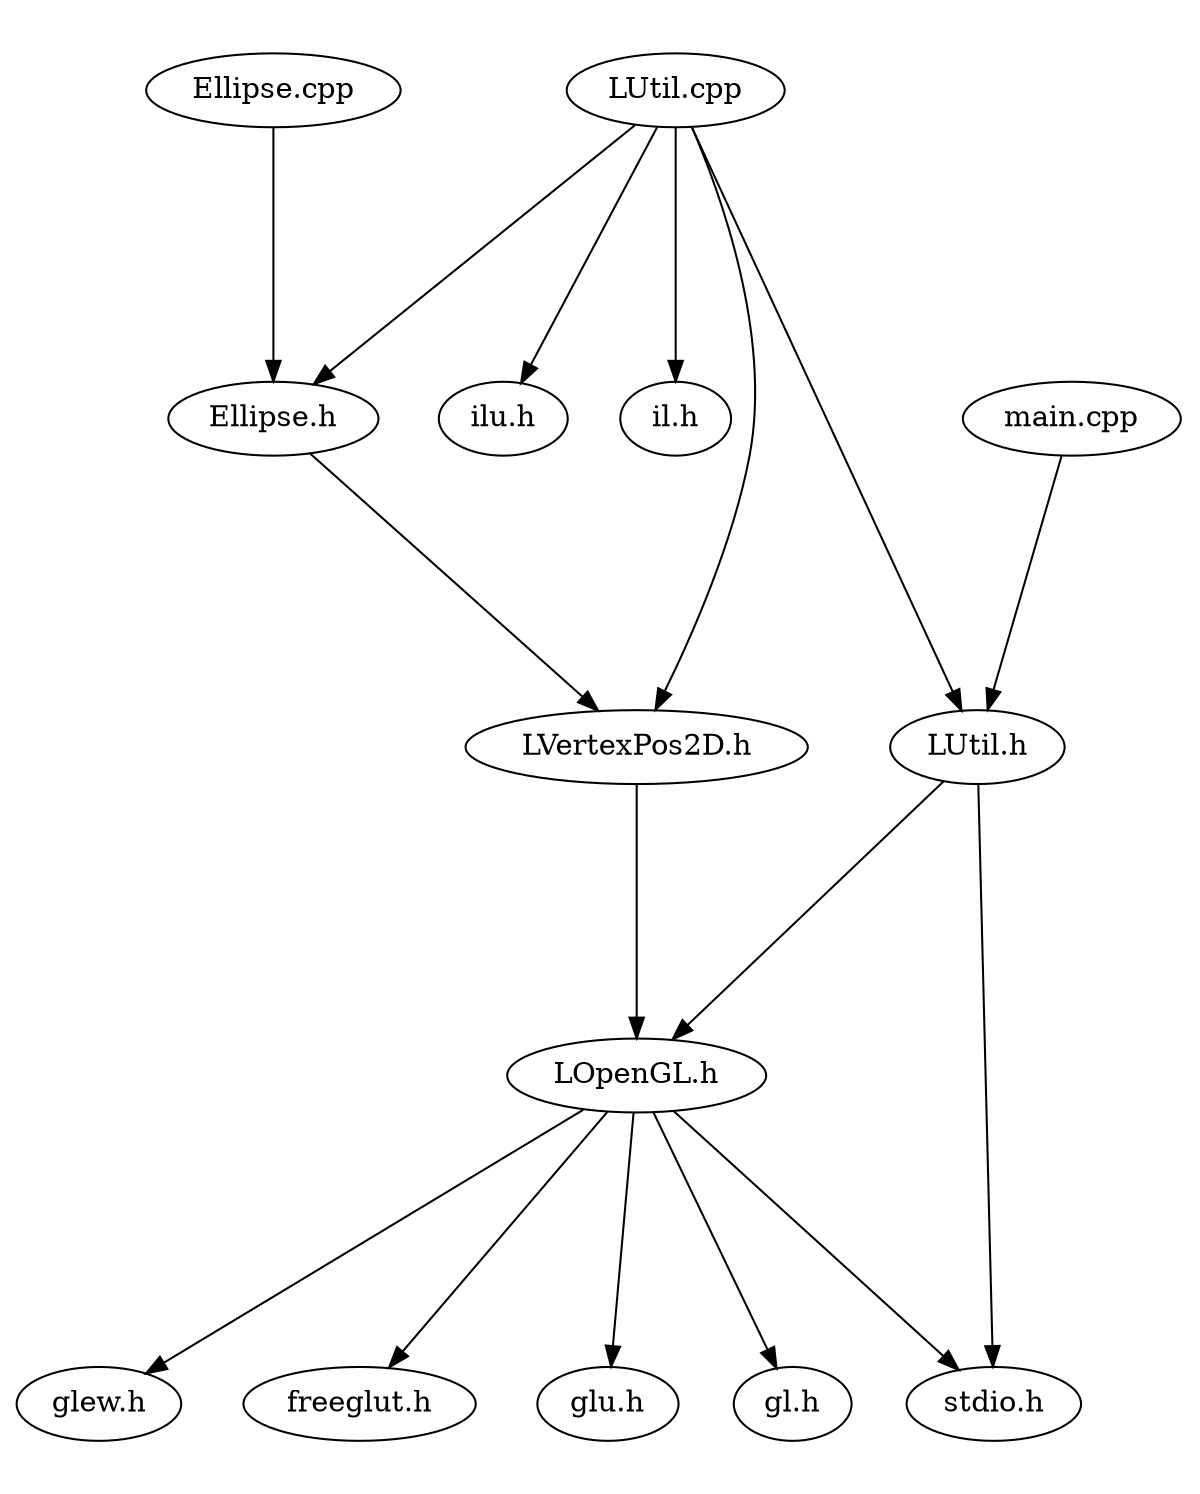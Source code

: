 digraph "source tree" {
    overlap=scale;
    size="8,10";
    ratio="fill";
    fontsize="16";
    fontname="Helvetica";
	clusterrank="local";
	"LOpenGL.h" -> "gl.h"
	"LOpenGL.h" -> "glew.h"
	"LUtil.cpp" -> "il.h"
	"LOpenGL.h" -> "freeglut.h"
	"LUtil.cpp" -> "LUtil.h"
	"LUtil.h" -> "stdio.h"
	"main.cpp" -> "LUtil.h"
	"LOpenGL.h" -> "stdio.h"
	"LVertexPos2D.h" -> "LOpenGL.h"
	"LUtil.cpp" -> "LVertexPos2D.h"
	"LUtil.h" -> "LOpenGL.h"
	"LUtil.cpp" -> "ilu.h"
	"Ellipse.cpp" -> "Ellipse.h"
	"Ellipse.h" -> "LVertexPos2D.h"
	"LUtil.cpp" -> "Ellipse.h"
	"LOpenGL.h" -> "glu.h"
}

